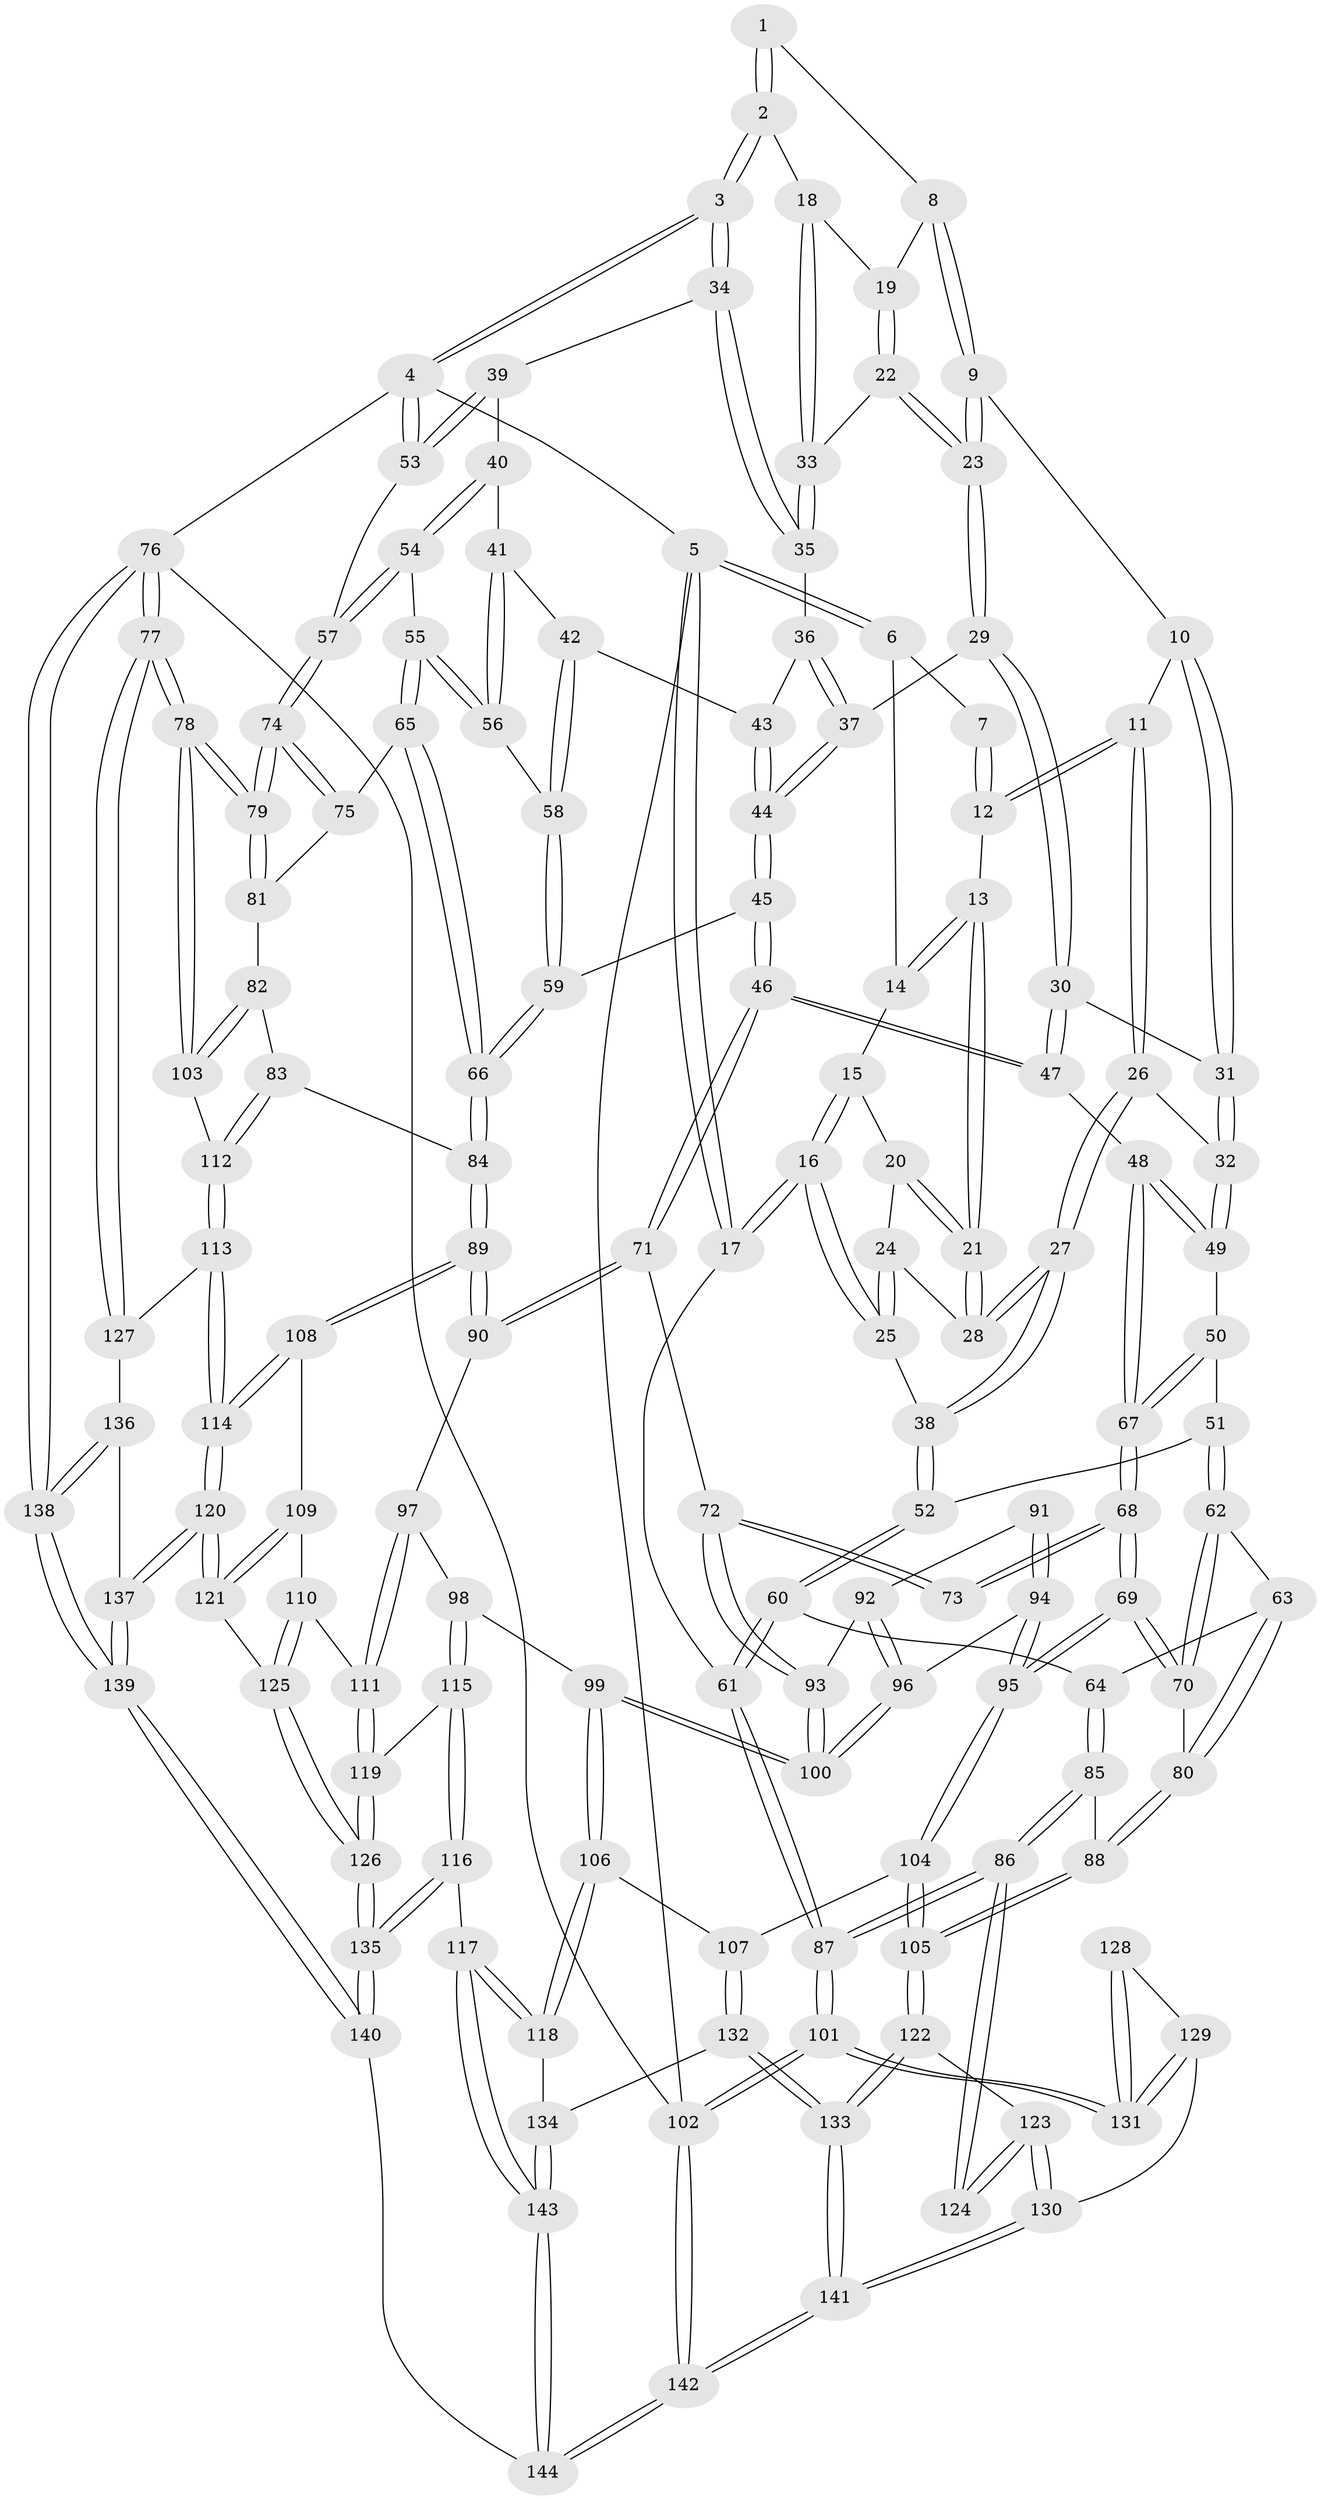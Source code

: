 // Generated by graph-tools (version 1.1) at 2025/51/03/09/25 03:51:07]
// undirected, 144 vertices, 357 edges
graph export_dot {
graph [start="1"]
  node [color=gray90,style=filled];
  1 [pos="+0.5103764282501521+0"];
  2 [pos="+0.9513909225782621+0"];
  3 [pos="+1+0"];
  4 [pos="+1+0"];
  5 [pos="+0+0"];
  6 [pos="+0+0"];
  7 [pos="+0.2296104605954321+0"];
  8 [pos="+0.5016370755613975+0.00023464603394546238"];
  9 [pos="+0.429680586850951+0.11173915099438081"];
  10 [pos="+0.39149272033215565+0.13400531993232465"];
  11 [pos="+0.33767974248408417+0.14261995510082326"];
  12 [pos="+0.2508574499725471+0.012496245179259551"];
  13 [pos="+0.17957120211380706+0.10817867374577383"];
  14 [pos="+0.07434378824303198+0.05015873817402485"];
  15 [pos="+0.08094417972195873+0.11721263356273652"];
  16 [pos="+0+0.3223554336707981"];
  17 [pos="+0+0.3315218788341667"];
  18 [pos="+0.7653361515222455+0.0991752449097532"];
  19 [pos="+0.5691259905267252+0.09900218062417385"];
  20 [pos="+0.11205198848931786+0.1308516125136438"];
  21 [pos="+0.1768512177470894+0.11510195292927129"];
  22 [pos="+0.5664571267117526+0.2097651260627638"];
  23 [pos="+0.5528737805458735+0.22485407787657918"];
  24 [pos="+0.11234517621489809+0.15016278748652045"];
  25 [pos="+0.05871570550249433+0.3090576553917788"];
  26 [pos="+0.27210203451076753+0.27205505056203977"];
  27 [pos="+0.2212555870841235+0.29160394697966086"];
  28 [pos="+0.204923529631199+0.23942358005279882"];
  29 [pos="+0.530449557646141+0.29269860429389255"];
  30 [pos="+0.4968899872862259+0.30434339126786725"];
  31 [pos="+0.48220407760538836+0.3039442173296886"];
  32 [pos="+0.4044805434262863+0.32518483697398265"];
  33 [pos="+0.7478507941782441+0.17378921017127794"];
  34 [pos="+0.8523213523297294+0.28628244511329054"];
  35 [pos="+0.7642187101097682+0.23895932501445508"];
  36 [pos="+0.7490380782677619+0.26083796907420803"];
  37 [pos="+0.557274870546429+0.3110574703650185"];
  38 [pos="+0.1939172183479336+0.3171627534110547"];
  39 [pos="+0.8835420345798831+0.33046598738514427"];
  40 [pos="+0.8805708510160778+0.3487013881424651"];
  41 [pos="+0.8503984154686568+0.37222700748608006"];
  42 [pos="+0.7816710318992186+0.40290018346700646"];
  43 [pos="+0.7233771150350707+0.34662626854923945"];
  44 [pos="+0.6355242012879571+0.41154778702046557"];
  45 [pos="+0.6358606176660246+0.5188595047818666"];
  46 [pos="+0.6125674542275615+0.5437250738509517"];
  47 [pos="+0.4946363260703486+0.488342388481136"];
  48 [pos="+0.46138524978629936+0.49059692026564533"];
  49 [pos="+0.39657941795072543+0.38338200834618796"];
  50 [pos="+0.31694034290704276+0.48132641181234964"];
  51 [pos="+0.23013142539654424+0.4186016977266294"];
  52 [pos="+0.2121302526226228+0.3919482764451675"];
  53 [pos="+1+0.2462161206301788"];
  54 [pos="+0.9248107271079028+0.4450886604940493"];
  55 [pos="+0.9169825379405409+0.5125643520323901"];
  56 [pos="+0.8298610698644128+0.4696039038926025"];
  57 [pos="+1+0.25296934590836256"];
  58 [pos="+0.7718536413601121+0.4640129354768589"];
  59 [pos="+0.713319244627443+0.5139642341292502"];
  60 [pos="+0.09036974286164673+0.5373603597406965"];
  61 [pos="+0+0.4114581461101061"];
  62 [pos="+0.2004765067270276+0.5399834875705065"];
  63 [pos="+0.12308806027880687+0.5633280662727652"];
  64 [pos="+0.11017658984322305+0.5636595503538603"];
  65 [pos="+0.9207210261104452+0.5242774442226532"];
  66 [pos="+0.8335663742281914+0.5955752824098062"];
  67 [pos="+0.3517420575443117+0.5531611773736017"];
  68 [pos="+0.3419989179997528+0.6014376164096078"];
  69 [pos="+0.3253049792003128+0.6262203573101194"];
  70 [pos="+0.3143451114499695+0.6268550377519996"];
  71 [pos="+0.6109621971397948+0.5543348678339182"];
  72 [pos="+0.6068532976324558+0.559270480906234"];
  73 [pos="+0.4634406802152976+0.6171353588164181"];
  74 [pos="+1+0.5896267498004474"];
  75 [pos="+0.9680459331493096+0.5461692229300633"];
  76 [pos="+1+1"];
  77 [pos="+1+1"];
  78 [pos="+1+0.7502651607735196"];
  79 [pos="+1+0.5971034548944679"];
  80 [pos="+0.26033579026514714+0.6475996388809008"];
  81 [pos="+0.92816123469596+0.6755189993594906"];
  82 [pos="+0.9221848949603174+0.6822623219588051"];
  83 [pos="+0.8399383786700859+0.7224108544279363"];
  84 [pos="+0.819444802470138+0.7170774604665814"];
  85 [pos="+0.09695620602163685+0.7219949754351248"];
  86 [pos="+0+0.7563892049891459"];
  87 [pos="+0+0.7517383819068334"];
  88 [pos="+0.13176259029271986+0.7330915275976788"];
  89 [pos="+0.8141527132878907+0.7197115838064052"];
  90 [pos="+0.6949036319899514+0.6688926335151346"];
  91 [pos="+0.4686143957553382+0.6351025014959311"];
  92 [pos="+0.4868198435916462+0.6653429684535194"];
  93 [pos="+0.5610249500450123+0.6763936737457136"];
  94 [pos="+0.44992442815614664+0.7104573284757871"];
  95 [pos="+0.36066935469906664+0.7215847601496765"];
  96 [pos="+0.4628412943817702+0.7113575853156031"];
  97 [pos="+0.6535637451410558+0.7275256398844091"];
  98 [pos="+0.5622408801999681+0.7619118592114239"];
  99 [pos="+0.5533397747391713+0.75663527468779"];
  100 [pos="+0.5506145762891212+0.7484434963903669"];
  101 [pos="+0+1"];
  102 [pos="+0+1"];
  103 [pos="+1+0.7627000464492564"];
  104 [pos="+0.3582912480664678+0.7528834598635837"];
  105 [pos="+0.19966465377666065+0.8255530562910156"];
  106 [pos="+0.4670378819675464+0.8273646928629178"];
  107 [pos="+0.39812771841350325+0.8269112707119046"];
  108 [pos="+0.8103521829455257+0.7267341807967953"];
  109 [pos="+0.7881345823372095+0.7544405586499888"];
  110 [pos="+0.7555315334010982+0.7823676586096976"];
  111 [pos="+0.6963101746257253+0.8092956102860709"];
  112 [pos="+0.9337066470757138+0.7996825200009958"];
  113 [pos="+0.9225293929998148+0.8630848028916092"];
  114 [pos="+0.8495727223239676+0.8882892475384402"];
  115 [pos="+0.6223616770627023+0.8471900118115513"];
  116 [pos="+0.5894548393826946+0.9167189658411674"];
  117 [pos="+0.5883742762839799+0.918045269939411"];
  118 [pos="+0.5055215650498613+0.8802382904261744"];
  119 [pos="+0.6674864000510091+0.8383600906204549"];
  120 [pos="+0.8386405955830706+0.8992560601965754"];
  121 [pos="+0.8036029688084605+0.8909699657953936"];
  122 [pos="+0.20085918316866014+0.8488516883374237"];
  123 [pos="+0.13728335355480642+0.9006414736971661"];
  124 [pos="+0+0.7922117151197313"];
  125 [pos="+0.7623611564316795+0.8995775257798516"];
  126 [pos="+0.7382839805060712+0.9177612452096904"];
  127 [pos="+0.925849566731562+0.8688321771441532"];
  128 [pos="+0.04435993717986317+0.8778605758928214"];
  129 [pos="+0.10749568152858081+0.930443442676011"];
  130 [pos="+0.11801823201659294+0.9285084190187625"];
  131 [pos="+0.034007010610540914+0.9764229920944681"];
  132 [pos="+0.3659474593037173+0.9141505252178618"];
  133 [pos="+0.30089645187478065+0.9656722137907564"];
  134 [pos="+0.4543559117922408+0.9523106680062047"];
  135 [pos="+0.7335233559757428+0.9427460793656173"];
  136 [pos="+0.9273570133489245+0.8825984474691945"];
  137 [pos="+0.8661515033108163+1"];
  138 [pos="+1+1"];
  139 [pos="+0.8633422918680949+1"];
  140 [pos="+0.7828999279139417+1"];
  141 [pos="+0.25760130622738725+1"];
  142 [pos="+0.2558731463659747+1"];
  143 [pos="+0.5641284884521215+1"];
  144 [pos="+0.589435124684028+1"];
  1 -- 2;
  1 -- 2;
  1 -- 8;
  2 -- 3;
  2 -- 3;
  2 -- 18;
  3 -- 4;
  3 -- 4;
  3 -- 34;
  3 -- 34;
  4 -- 5;
  4 -- 53;
  4 -- 53;
  4 -- 76;
  5 -- 6;
  5 -- 6;
  5 -- 17;
  5 -- 17;
  5 -- 102;
  6 -- 7;
  6 -- 14;
  7 -- 12;
  7 -- 12;
  8 -- 9;
  8 -- 9;
  8 -- 19;
  9 -- 10;
  9 -- 23;
  9 -- 23;
  10 -- 11;
  10 -- 31;
  10 -- 31;
  11 -- 12;
  11 -- 12;
  11 -- 26;
  11 -- 26;
  12 -- 13;
  13 -- 14;
  13 -- 14;
  13 -- 21;
  13 -- 21;
  14 -- 15;
  15 -- 16;
  15 -- 16;
  15 -- 20;
  16 -- 17;
  16 -- 17;
  16 -- 25;
  16 -- 25;
  17 -- 61;
  18 -- 19;
  18 -- 33;
  18 -- 33;
  19 -- 22;
  19 -- 22;
  20 -- 21;
  20 -- 21;
  20 -- 24;
  21 -- 28;
  21 -- 28;
  22 -- 23;
  22 -- 23;
  22 -- 33;
  23 -- 29;
  23 -- 29;
  24 -- 25;
  24 -- 25;
  24 -- 28;
  25 -- 38;
  26 -- 27;
  26 -- 27;
  26 -- 32;
  27 -- 28;
  27 -- 28;
  27 -- 38;
  27 -- 38;
  29 -- 30;
  29 -- 30;
  29 -- 37;
  30 -- 31;
  30 -- 47;
  30 -- 47;
  31 -- 32;
  31 -- 32;
  32 -- 49;
  32 -- 49;
  33 -- 35;
  33 -- 35;
  34 -- 35;
  34 -- 35;
  34 -- 39;
  35 -- 36;
  36 -- 37;
  36 -- 37;
  36 -- 43;
  37 -- 44;
  37 -- 44;
  38 -- 52;
  38 -- 52;
  39 -- 40;
  39 -- 53;
  39 -- 53;
  40 -- 41;
  40 -- 54;
  40 -- 54;
  41 -- 42;
  41 -- 56;
  41 -- 56;
  42 -- 43;
  42 -- 58;
  42 -- 58;
  43 -- 44;
  43 -- 44;
  44 -- 45;
  44 -- 45;
  45 -- 46;
  45 -- 46;
  45 -- 59;
  46 -- 47;
  46 -- 47;
  46 -- 71;
  46 -- 71;
  47 -- 48;
  48 -- 49;
  48 -- 49;
  48 -- 67;
  48 -- 67;
  49 -- 50;
  50 -- 51;
  50 -- 67;
  50 -- 67;
  51 -- 52;
  51 -- 62;
  51 -- 62;
  52 -- 60;
  52 -- 60;
  53 -- 57;
  54 -- 55;
  54 -- 57;
  54 -- 57;
  55 -- 56;
  55 -- 56;
  55 -- 65;
  55 -- 65;
  56 -- 58;
  57 -- 74;
  57 -- 74;
  58 -- 59;
  58 -- 59;
  59 -- 66;
  59 -- 66;
  60 -- 61;
  60 -- 61;
  60 -- 64;
  61 -- 87;
  61 -- 87;
  62 -- 63;
  62 -- 70;
  62 -- 70;
  63 -- 64;
  63 -- 80;
  63 -- 80;
  64 -- 85;
  64 -- 85;
  65 -- 66;
  65 -- 66;
  65 -- 75;
  66 -- 84;
  66 -- 84;
  67 -- 68;
  67 -- 68;
  68 -- 69;
  68 -- 69;
  68 -- 73;
  68 -- 73;
  69 -- 70;
  69 -- 70;
  69 -- 95;
  69 -- 95;
  70 -- 80;
  71 -- 72;
  71 -- 90;
  71 -- 90;
  72 -- 73;
  72 -- 73;
  72 -- 93;
  72 -- 93;
  74 -- 75;
  74 -- 75;
  74 -- 79;
  74 -- 79;
  75 -- 81;
  76 -- 77;
  76 -- 77;
  76 -- 138;
  76 -- 138;
  76 -- 102;
  77 -- 78;
  77 -- 78;
  77 -- 127;
  77 -- 127;
  78 -- 79;
  78 -- 79;
  78 -- 103;
  78 -- 103;
  79 -- 81;
  79 -- 81;
  80 -- 88;
  80 -- 88;
  81 -- 82;
  82 -- 83;
  82 -- 103;
  82 -- 103;
  83 -- 84;
  83 -- 112;
  83 -- 112;
  84 -- 89;
  84 -- 89;
  85 -- 86;
  85 -- 86;
  85 -- 88;
  86 -- 87;
  86 -- 87;
  86 -- 124;
  86 -- 124;
  87 -- 101;
  87 -- 101;
  88 -- 105;
  88 -- 105;
  89 -- 90;
  89 -- 90;
  89 -- 108;
  89 -- 108;
  90 -- 97;
  91 -- 92;
  91 -- 94;
  91 -- 94;
  92 -- 93;
  92 -- 96;
  92 -- 96;
  93 -- 100;
  93 -- 100;
  94 -- 95;
  94 -- 95;
  94 -- 96;
  95 -- 104;
  95 -- 104;
  96 -- 100;
  96 -- 100;
  97 -- 98;
  97 -- 111;
  97 -- 111;
  98 -- 99;
  98 -- 115;
  98 -- 115;
  99 -- 100;
  99 -- 100;
  99 -- 106;
  99 -- 106;
  101 -- 102;
  101 -- 102;
  101 -- 131;
  101 -- 131;
  102 -- 142;
  102 -- 142;
  103 -- 112;
  104 -- 105;
  104 -- 105;
  104 -- 107;
  105 -- 122;
  105 -- 122;
  106 -- 107;
  106 -- 118;
  106 -- 118;
  107 -- 132;
  107 -- 132;
  108 -- 109;
  108 -- 114;
  108 -- 114;
  109 -- 110;
  109 -- 121;
  109 -- 121;
  110 -- 111;
  110 -- 125;
  110 -- 125;
  111 -- 119;
  111 -- 119;
  112 -- 113;
  112 -- 113;
  113 -- 114;
  113 -- 114;
  113 -- 127;
  114 -- 120;
  114 -- 120;
  115 -- 116;
  115 -- 116;
  115 -- 119;
  116 -- 117;
  116 -- 135;
  116 -- 135;
  117 -- 118;
  117 -- 118;
  117 -- 143;
  117 -- 143;
  118 -- 134;
  119 -- 126;
  119 -- 126;
  120 -- 121;
  120 -- 121;
  120 -- 137;
  120 -- 137;
  121 -- 125;
  122 -- 123;
  122 -- 133;
  122 -- 133;
  123 -- 124;
  123 -- 124;
  123 -- 130;
  123 -- 130;
  125 -- 126;
  125 -- 126;
  126 -- 135;
  126 -- 135;
  127 -- 136;
  128 -- 129;
  128 -- 131;
  128 -- 131;
  129 -- 130;
  129 -- 131;
  129 -- 131;
  130 -- 141;
  130 -- 141;
  132 -- 133;
  132 -- 133;
  132 -- 134;
  133 -- 141;
  133 -- 141;
  134 -- 143;
  134 -- 143;
  135 -- 140;
  135 -- 140;
  136 -- 137;
  136 -- 138;
  136 -- 138;
  137 -- 139;
  137 -- 139;
  138 -- 139;
  138 -- 139;
  139 -- 140;
  139 -- 140;
  140 -- 144;
  141 -- 142;
  141 -- 142;
  142 -- 144;
  142 -- 144;
  143 -- 144;
  143 -- 144;
}
